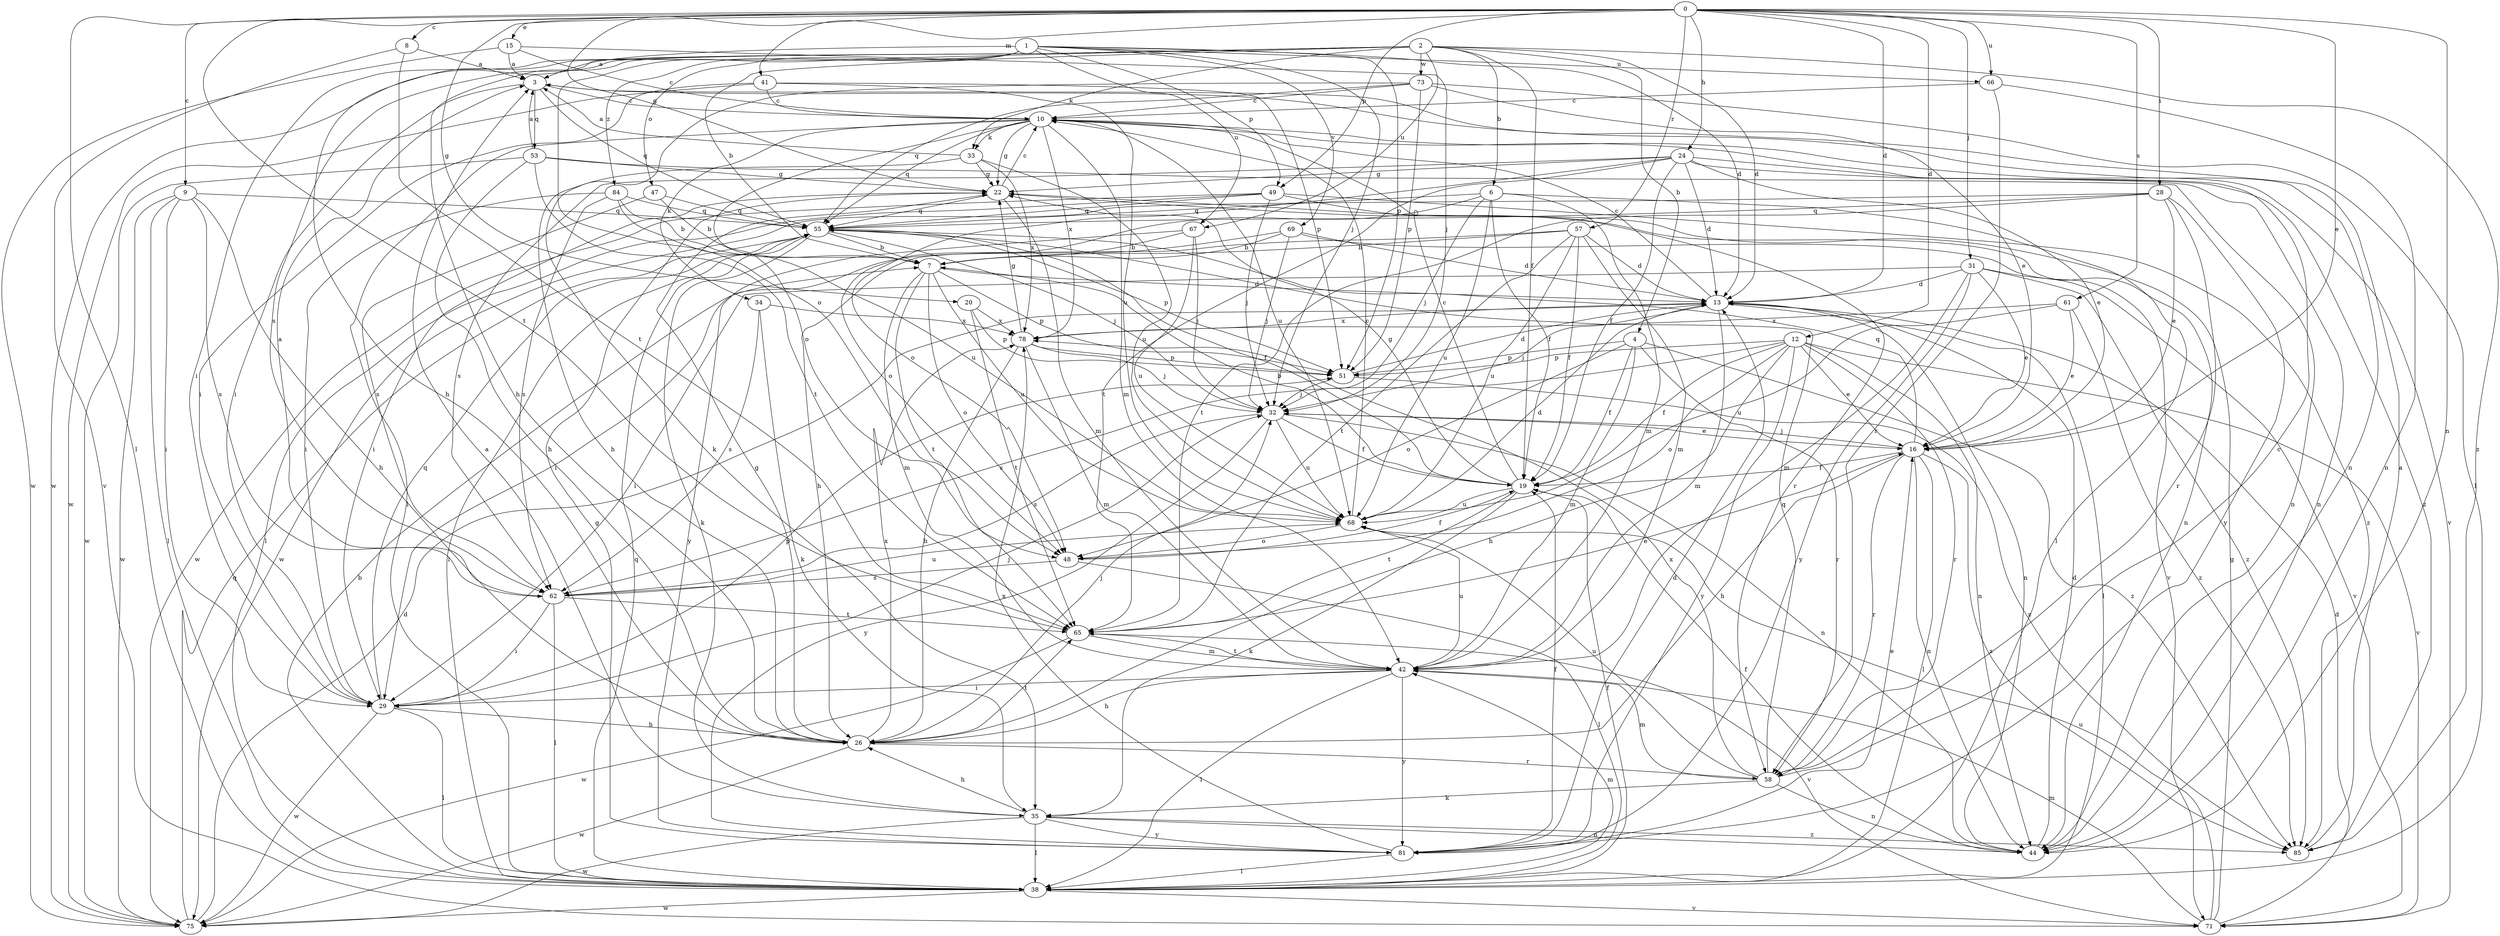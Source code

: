 strict digraph  {
0;
1;
2;
3;
4;
6;
7;
8;
9;
10;
12;
13;
15;
16;
19;
20;
22;
24;
26;
28;
29;
31;
32;
33;
34;
35;
38;
41;
42;
44;
47;
48;
49;
51;
53;
55;
57;
58;
61;
62;
65;
66;
67;
68;
69;
71;
73;
75;
78;
81;
84;
85;
0 -> 8  [label=c];
0 -> 9  [label=c];
0 -> 12  [label=d];
0 -> 13  [label=d];
0 -> 15  [label=e];
0 -> 16  [label=e];
0 -> 20  [label=g];
0 -> 22  [label=g];
0 -> 24  [label=h];
0 -> 28  [label=i];
0 -> 31  [label=j];
0 -> 38  [label=l];
0 -> 41  [label=m];
0 -> 44  [label=n];
0 -> 49  [label=p];
0 -> 57  [label=r];
0 -> 61  [label=s];
0 -> 65  [label=t];
0 -> 66  [label=u];
1 -> 3  [label=a];
1 -> 13  [label=d];
1 -> 26  [label=h];
1 -> 29  [label=i];
1 -> 32  [label=j];
1 -> 47  [label=o];
1 -> 49  [label=p];
1 -> 51  [label=p];
1 -> 66  [label=u];
1 -> 67  [label=u];
1 -> 69  [label=v];
1 -> 84  [label=z];
2 -> 4  [label=b];
2 -> 6  [label=b];
2 -> 7  [label=b];
2 -> 13  [label=d];
2 -> 19  [label=f];
2 -> 26  [label=h];
2 -> 33  [label=k];
2 -> 48  [label=o];
2 -> 62  [label=s];
2 -> 67  [label=u];
2 -> 73  [label=w];
2 -> 75  [label=w];
2 -> 85  [label=z];
3 -> 10  [label=c];
3 -> 29  [label=i];
3 -> 44  [label=n];
3 -> 53  [label=q];
3 -> 55  [label=q];
4 -> 19  [label=f];
4 -> 42  [label=m];
4 -> 48  [label=o];
4 -> 51  [label=p];
4 -> 58  [label=r];
4 -> 85  [label=z];
6 -> 19  [label=f];
6 -> 32  [label=j];
6 -> 38  [label=l];
6 -> 42  [label=m];
6 -> 48  [label=o];
6 -> 55  [label=q];
6 -> 68  [label=u];
7 -> 13  [label=d];
7 -> 42  [label=m];
7 -> 48  [label=o];
7 -> 51  [label=p];
7 -> 65  [label=t];
7 -> 68  [label=u];
8 -> 3  [label=a];
8 -> 65  [label=t];
8 -> 71  [label=v];
9 -> 26  [label=h];
9 -> 29  [label=i];
9 -> 38  [label=l];
9 -> 55  [label=q];
9 -> 62  [label=s];
9 -> 75  [label=w];
10 -> 22  [label=g];
10 -> 33  [label=k];
10 -> 34  [label=k];
10 -> 38  [label=l];
10 -> 42  [label=m];
10 -> 48  [label=o];
10 -> 55  [label=q];
10 -> 68  [label=u];
10 -> 71  [label=v];
10 -> 78  [label=x];
12 -> 16  [label=e];
12 -> 19  [label=f];
12 -> 26  [label=h];
12 -> 44  [label=n];
12 -> 48  [label=o];
12 -> 51  [label=p];
12 -> 58  [label=r];
12 -> 62  [label=s];
12 -> 71  [label=v];
12 -> 81  [label=y];
13 -> 10  [label=c];
13 -> 32  [label=j];
13 -> 38  [label=l];
13 -> 42  [label=m];
13 -> 44  [label=n];
13 -> 78  [label=x];
15 -> 3  [label=a];
15 -> 10  [label=c];
15 -> 32  [label=j];
15 -> 75  [label=w];
16 -> 19  [label=f];
16 -> 26  [label=h];
16 -> 32  [label=j];
16 -> 38  [label=l];
16 -> 44  [label=n];
16 -> 55  [label=q];
16 -> 58  [label=r];
16 -> 85  [label=z];
19 -> 7  [label=b];
19 -> 10  [label=c];
19 -> 22  [label=g];
19 -> 35  [label=k];
19 -> 65  [label=t];
19 -> 68  [label=u];
20 -> 51  [label=p];
20 -> 65  [label=t];
20 -> 78  [label=x];
22 -> 10  [label=c];
22 -> 29  [label=i];
22 -> 42  [label=m];
22 -> 44  [label=n];
22 -> 55  [label=q];
24 -> 13  [label=d];
24 -> 16  [label=e];
24 -> 19  [label=f];
24 -> 22  [label=g];
24 -> 44  [label=n];
24 -> 48  [label=o];
24 -> 62  [label=s];
24 -> 65  [label=t];
24 -> 85  [label=z];
26 -> 22  [label=g];
26 -> 32  [label=j];
26 -> 58  [label=r];
26 -> 65  [label=t];
26 -> 75  [label=w];
26 -> 78  [label=x];
28 -> 16  [label=e];
28 -> 55  [label=q];
28 -> 58  [label=r];
28 -> 65  [label=t];
28 -> 75  [label=w];
28 -> 81  [label=y];
29 -> 26  [label=h];
29 -> 32  [label=j];
29 -> 38  [label=l];
29 -> 51  [label=p];
29 -> 55  [label=q];
29 -> 75  [label=w];
31 -> 13  [label=d];
31 -> 16  [label=e];
31 -> 29  [label=i];
31 -> 42  [label=m];
31 -> 71  [label=v];
31 -> 81  [label=y];
31 -> 85  [label=z];
32 -> 16  [label=e];
32 -> 19  [label=f];
32 -> 44  [label=n];
32 -> 62  [label=s];
32 -> 68  [label=u];
32 -> 81  [label=y];
33 -> 3  [label=a];
33 -> 22  [label=g];
33 -> 26  [label=h];
33 -> 68  [label=u];
33 -> 78  [label=x];
34 -> 35  [label=k];
34 -> 62  [label=s];
34 -> 78  [label=x];
35 -> 3  [label=a];
35 -> 26  [label=h];
35 -> 38  [label=l];
35 -> 44  [label=n];
35 -> 75  [label=w];
35 -> 81  [label=y];
35 -> 85  [label=z];
38 -> 7  [label=b];
38 -> 19  [label=f];
38 -> 42  [label=m];
38 -> 55  [label=q];
38 -> 71  [label=v];
38 -> 75  [label=w];
41 -> 10  [label=c];
41 -> 29  [label=i];
41 -> 51  [label=p];
41 -> 68  [label=u];
41 -> 75  [label=w];
42 -> 26  [label=h];
42 -> 29  [label=i];
42 -> 38  [label=l];
42 -> 65  [label=t];
42 -> 68  [label=u];
42 -> 81  [label=y];
44 -> 13  [label=d];
44 -> 19  [label=f];
47 -> 7  [label=b];
47 -> 55  [label=q];
47 -> 62  [label=s];
48 -> 19  [label=f];
48 -> 38  [label=l];
48 -> 62  [label=s];
49 -> 32  [label=j];
49 -> 38  [label=l];
49 -> 55  [label=q];
49 -> 58  [label=r];
49 -> 75  [label=w];
49 -> 85  [label=z];
51 -> 13  [label=d];
51 -> 32  [label=j];
51 -> 85  [label=z];
53 -> 3  [label=a];
53 -> 22  [label=g];
53 -> 26  [label=h];
53 -> 44  [label=n];
53 -> 65  [label=t];
53 -> 75  [label=w];
55 -> 7  [label=b];
55 -> 19  [label=f];
55 -> 32  [label=j];
55 -> 35  [label=k];
55 -> 38  [label=l];
55 -> 51  [label=p];
57 -> 7  [label=b];
57 -> 13  [label=d];
57 -> 19  [label=f];
57 -> 26  [label=h];
57 -> 42  [label=m];
57 -> 65  [label=t];
57 -> 68  [label=u];
58 -> 10  [label=c];
58 -> 35  [label=k];
58 -> 42  [label=m];
58 -> 44  [label=n];
58 -> 55  [label=q];
58 -> 68  [label=u];
58 -> 78  [label=x];
61 -> 16  [label=e];
61 -> 68  [label=u];
61 -> 78  [label=x];
61 -> 85  [label=z];
62 -> 3  [label=a];
62 -> 29  [label=i];
62 -> 38  [label=l];
62 -> 65  [label=t];
62 -> 68  [label=u];
65 -> 16  [label=e];
65 -> 42  [label=m];
65 -> 71  [label=v];
65 -> 75  [label=w];
66 -> 10  [label=c];
66 -> 44  [label=n];
66 -> 58  [label=r];
67 -> 7  [label=b];
67 -> 32  [label=j];
67 -> 68  [label=u];
67 -> 81  [label=y];
68 -> 10  [label=c];
68 -> 13  [label=d];
68 -> 48  [label=o];
69 -> 7  [label=b];
69 -> 13  [label=d];
69 -> 29  [label=i];
69 -> 32  [label=j];
69 -> 71  [label=v];
71 -> 13  [label=d];
71 -> 22  [label=g];
71 -> 42  [label=m];
71 -> 68  [label=u];
73 -> 10  [label=c];
73 -> 16  [label=e];
73 -> 35  [label=k];
73 -> 38  [label=l];
73 -> 51  [label=p];
73 -> 55  [label=q];
75 -> 13  [label=d];
75 -> 55  [label=q];
78 -> 22  [label=g];
78 -> 26  [label=h];
78 -> 32  [label=j];
78 -> 42  [label=m];
78 -> 51  [label=p];
81 -> 13  [label=d];
81 -> 16  [label=e];
81 -> 19  [label=f];
81 -> 22  [label=g];
81 -> 38  [label=l];
81 -> 78  [label=x];
84 -> 7  [label=b];
84 -> 29  [label=i];
84 -> 55  [label=q];
84 -> 62  [label=s];
84 -> 68  [label=u];
85 -> 3  [label=a];
}
